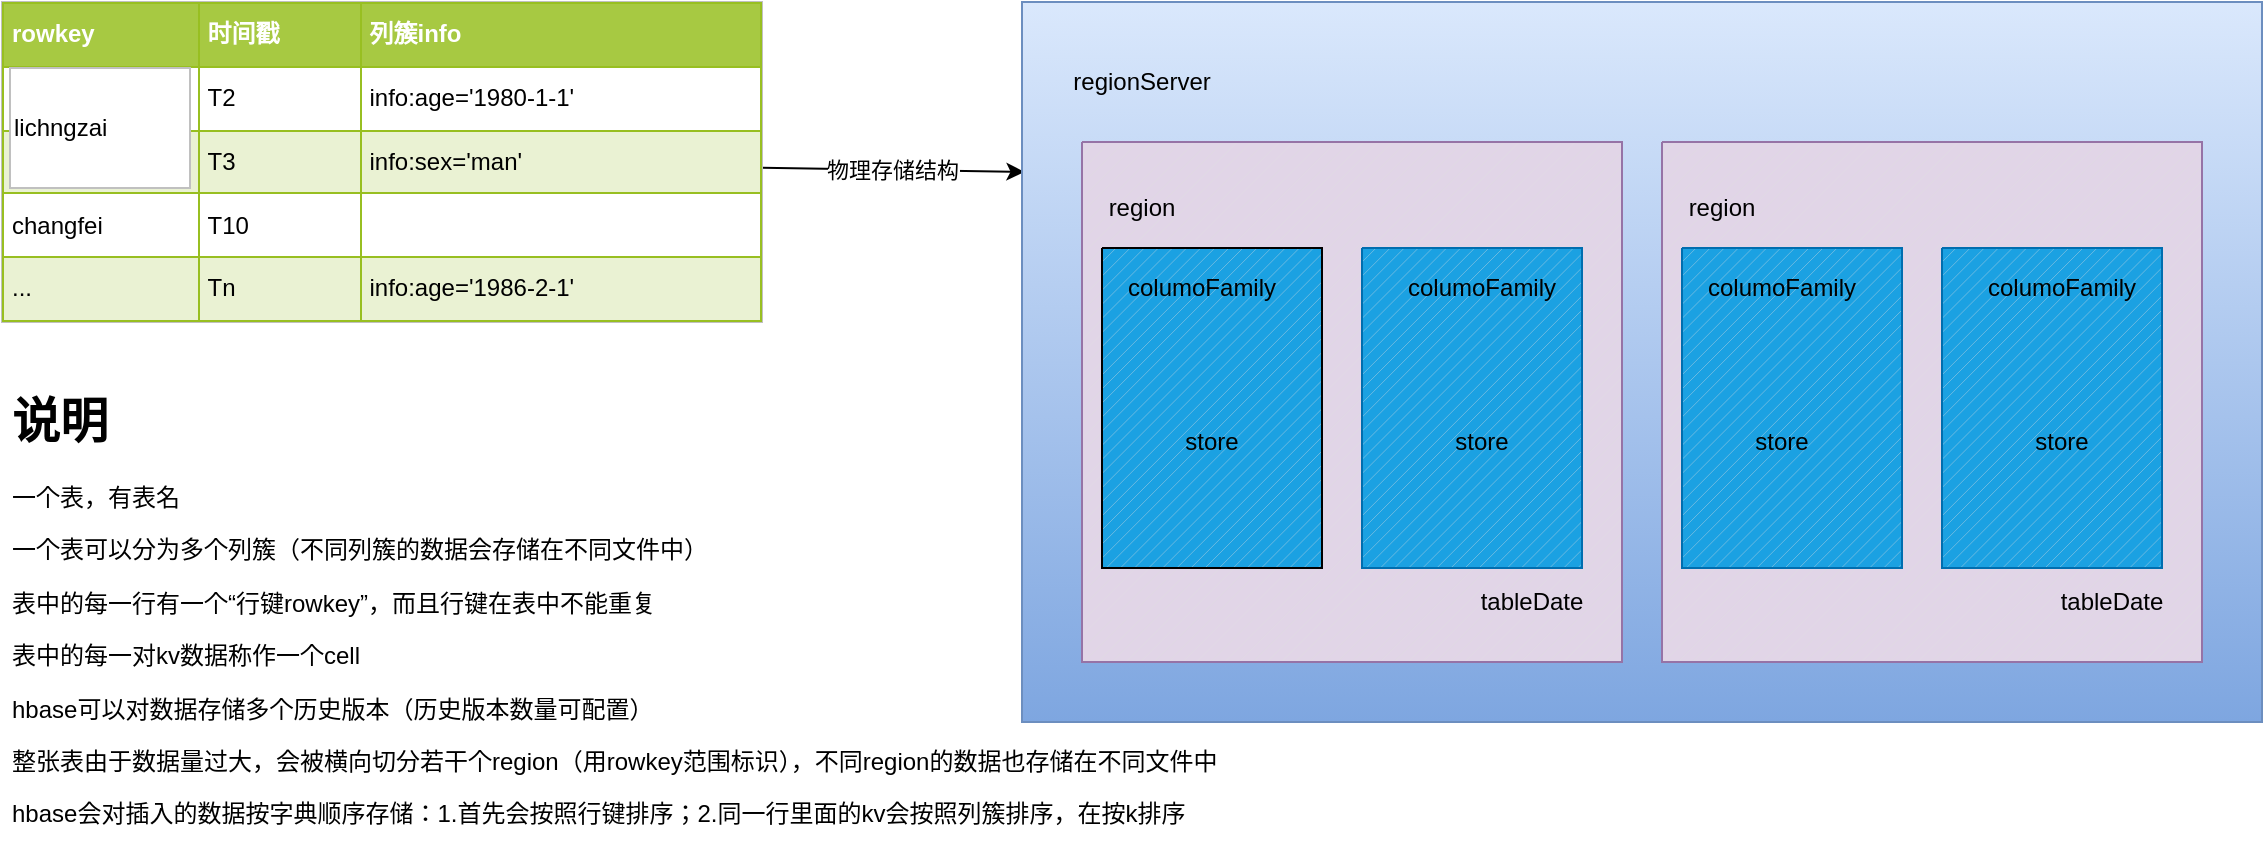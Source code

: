 <mxfile version="13.1.0" type="github">
  <diagram id="2Z2heoTGFe1Qs4jh3SYo" name="第 1 页">
    <mxGraphModel dx="1422" dy="745" grid="1" gridSize="10" guides="1" tooltips="1" connect="1" arrows="1" fold="1" page="1" pageScale="1" pageWidth="827" pageHeight="1169" math="0" shadow="0">
      <root>
        <mxCell id="0" />
        <mxCell id="1" parent="0" />
        <mxCell id="PbBiNdgr8S9KA7dD1dcD-2" value="&lt;h1&gt;说明&lt;/h1&gt;&lt;p&gt;一个表，有表名&lt;/p&gt;&lt;p&gt;一个表可以分为多个列簇（不同列簇的数据会存储在不同文件中）&lt;/p&gt;&lt;p&gt;表中的每一行有一个“行键rowkey”，而且行键在表中不能重复&lt;/p&gt;&lt;p&gt;表中的每一对kv数据称作一个cell&lt;/p&gt;&lt;p&gt;hbase可以对数据存储多个历史版本（历史版本数量可配置）&lt;/p&gt;&lt;p&gt;整张表由于数据量过大，会被横向切分若干个region（用rowkey范围标识），不同region的数据也存储在不同文件中&lt;/p&gt;&lt;p&gt;hbase会对插入的数据按字典顺序存储：1.首先会按照行键排序；2.同一行里面的kv会按照列簇排序，在按k排序&lt;/p&gt;&lt;p&gt;&lt;br&gt;&lt;/p&gt;" style="text;html=1;strokeColor=none;fillColor=none;spacing=5;spacingTop=-20;whiteSpace=wrap;overflow=hidden;rounded=0;" vertex="1" parent="1">
          <mxGeometry x="100" y="300" width="630" height="240" as="geometry" />
        </mxCell>
        <mxCell id="PbBiNdgr8S9KA7dD1dcD-53" value="物理存储结构" style="edgeStyle=none;rounded=0;orthogonalLoop=1;jettySize=auto;html=1;entryX=0.002;entryY=0.236;entryDx=0;entryDy=0;entryPerimeter=0;" edge="1" parent="1" source="PbBiNdgr8S9KA7dD1dcD-8" target="PbBiNdgr8S9KA7dD1dcD-23">
          <mxGeometry relative="1" as="geometry" />
        </mxCell>
        <mxCell id="PbBiNdgr8S9KA7dD1dcD-8" value="&lt;table border=&quot;1&quot; width=&quot;100%&quot; cellpadding=&quot;4&quot; style=&quot;width: 100% ; height: 100% ; border-collapse: collapse&quot;&gt;&lt;tbody&gt;&lt;tr style=&quot;background-color: #a7c942 ; color: #ffffff ; border: 1px solid #98bf21&quot;&gt;&lt;th align=&quot;left&quot;&gt;rowkey&lt;/th&gt;&lt;th align=&quot;left&quot;&gt;时间戳&lt;/th&gt;&lt;th align=&quot;left&quot;&gt;列簇info&lt;/th&gt;&lt;/tr&gt;&lt;tr style=&quot;border: 1px solid #98bf21&quot;&gt;&lt;td&gt;Value 1&lt;/td&gt;&lt;td&gt;T2&lt;/td&gt;&lt;td&gt;info:age=&#39;1980-1-1&#39;&lt;/td&gt;&lt;/tr&gt;&lt;tr style=&quot;background-color: #eaf2d3 ; border: 1px solid #98bf21&quot;&gt;&lt;td&gt;Value 4&lt;/td&gt;&lt;td&gt;T3&lt;/td&gt;&lt;td&gt;info:sex=&#39;man&#39;&lt;/td&gt;&lt;/tr&gt;&lt;tr style=&quot;border: 1px solid #98bf21&quot;&gt;&lt;td&gt;changfei&lt;/td&gt;&lt;td&gt;T10&lt;/td&gt;&lt;td&gt;&lt;br&gt;&lt;/td&gt;&lt;/tr&gt;&lt;tr style=&quot;background-color: #eaf2d3 ; border: 1px solid #98bf21&quot;&gt;&lt;td&gt;...&lt;/td&gt;&lt;td&gt;Tn&lt;/td&gt;&lt;td&gt;info:age=&#39;1986-2-1&#39;&lt;/td&gt;&lt;/tr&gt;&lt;/tbody&gt;&lt;/table&gt;" style="text;html=1;strokeColor=#c0c0c0;fillColor=#ffffff;overflow=fill;rounded=0;align=left;" vertex="1" parent="1">
          <mxGeometry x="100" y="110" width="380" height="160" as="geometry" />
        </mxCell>
        <mxCell id="PbBiNdgr8S9KA7dD1dcD-22" value="lichngzai" style="rounded=0;whiteSpace=wrap;html=1;comic=0;strokeColor=#c0c0c0;gradientColor=none;align=left;" vertex="1" parent="1">
          <mxGeometry x="104" y="143" width="90" height="60" as="geometry" />
        </mxCell>
        <mxCell id="PbBiNdgr8S9KA7dD1dcD-23" value="" style="verticalLabelPosition=bottom;verticalAlign=top;html=1;shape=mxgraph.basic.rect;fillColor2=none;strokeWidth=1;size=20;indent=5;rounded=0;comic=0;gradientColor=#7ea6e0;align=left;fillColor=#dae8fc;strokeColor=#6c8ebf;" vertex="1" parent="1">
          <mxGeometry x="610" y="110" width="620" height="360" as="geometry" />
        </mxCell>
        <mxCell id="PbBiNdgr8S9KA7dD1dcD-24" value="" style="verticalLabelPosition=bottom;verticalAlign=top;html=1;shape=mxgraph.basic.patternFillRect;fillStyle=diag;step=5;fillStrokeWidth=0.2;fillStrokeColor=#dddddd;rounded=0;comic=0;strokeColor=#9673a6;align=left;fillColor=#e1d5e7;" vertex="1" parent="1">
          <mxGeometry x="640" y="180" width="270" height="260" as="geometry" />
        </mxCell>
        <mxCell id="PbBiNdgr8S9KA7dD1dcD-26" value="" style="verticalLabelPosition=bottom;verticalAlign=top;html=1;shape=mxgraph.basic.patternFillRect;fillStyle=diag;step=5;fillStrokeWidth=0.2;fillStrokeColor=#dddddd;rounded=0;comic=0;strokeColor=none;align=left;fillColor=#1ba1e2;fontColor=#ffffff;shadow=0;" vertex="1" parent="1">
          <mxGeometry x="650" y="233" width="110" height="160" as="geometry" />
        </mxCell>
        <mxCell id="PbBiNdgr8S9KA7dD1dcD-37" value="" style="verticalLabelPosition=bottom;verticalAlign=top;html=1;shape=mxgraph.basic.patternFillRect;fillStyle=diag;step=5;fillStrokeWidth=0.2;fillStrokeColor=#dddddd;rounded=0;comic=0;strokeColor=#006EAF;align=left;fillColor=#1ba1e2;fontColor=#ffffff;" vertex="1" parent="1">
          <mxGeometry x="780" y="233" width="110" height="160" as="geometry" />
        </mxCell>
        <mxCell id="PbBiNdgr8S9KA7dD1dcD-30" value="regionServer" style="text;html=1;strokeColor=none;fillColor=none;align=center;verticalAlign=middle;whiteSpace=wrap;rounded=0;comic=0;" vertex="1" parent="1">
          <mxGeometry x="650" y="140" width="40" height="20" as="geometry" />
        </mxCell>
        <mxCell id="PbBiNdgr8S9KA7dD1dcD-31" value="region" style="text;html=1;strokeColor=none;fillColor=none;align=center;verticalAlign=middle;whiteSpace=wrap;rounded=0;comic=0;" vertex="1" parent="1">
          <mxGeometry x="650" y="203" width="40" height="20" as="geometry" />
        </mxCell>
        <mxCell id="PbBiNdgr8S9KA7dD1dcD-33" value="tableDate" style="text;html=1;strokeColor=none;fillColor=none;align=center;verticalAlign=middle;whiteSpace=wrap;rounded=0;comic=0;" vertex="1" parent="1">
          <mxGeometry x="845" y="400" width="40" height="20" as="geometry" />
        </mxCell>
        <mxCell id="PbBiNdgr8S9KA7dD1dcD-36" value="columoFamily" style="text;html=1;strokeColor=none;fillColor=none;align=center;verticalAlign=middle;whiteSpace=wrap;rounded=0;comic=0;" vertex="1" parent="1">
          <mxGeometry x="680" y="243" width="40" height="20" as="geometry" />
        </mxCell>
        <mxCell id="PbBiNdgr8S9KA7dD1dcD-41" value="" style="verticalLabelPosition=bottom;verticalAlign=top;html=1;shape=mxgraph.basic.patternFillRect;fillStyle=diag;step=5;fillStrokeWidth=0.2;fillStrokeColor=#dddddd;rounded=0;comic=0;strokeColor=#9673a6;align=left;fillColor=#e1d5e7;" vertex="1" parent="1">
          <mxGeometry x="930" y="180" width="270" height="260" as="geometry" />
        </mxCell>
        <mxCell id="PbBiNdgr8S9KA7dD1dcD-42" value="" style="verticalLabelPosition=bottom;verticalAlign=top;html=1;shape=mxgraph.basic.patternFillRect;fillStyle=diag;step=5;fillStrokeWidth=0.2;fillStrokeColor=#dddddd;rounded=0;comic=0;strokeColor=#006EAF;align=left;fillColor=#1ba1e2;fontColor=#ffffff;" vertex="1" parent="1">
          <mxGeometry x="940" y="233" width="110" height="160" as="geometry" />
        </mxCell>
        <mxCell id="PbBiNdgr8S9KA7dD1dcD-43" value="" style="verticalLabelPosition=bottom;verticalAlign=top;html=1;shape=mxgraph.basic.patternFillRect;fillStyle=diag;step=5;fillStrokeWidth=0.2;fillStrokeColor=#dddddd;rounded=0;comic=0;strokeColor=#006EAF;align=left;fillColor=#1ba1e2;fontColor=#ffffff;" vertex="1" parent="1">
          <mxGeometry x="1070" y="233" width="110" height="160" as="geometry" />
        </mxCell>
        <mxCell id="PbBiNdgr8S9KA7dD1dcD-44" value="region" style="text;html=1;strokeColor=none;fillColor=none;align=center;verticalAlign=middle;whiteSpace=wrap;rounded=0;comic=0;" vertex="1" parent="1">
          <mxGeometry x="940" y="203" width="40" height="20" as="geometry" />
        </mxCell>
        <mxCell id="PbBiNdgr8S9KA7dD1dcD-45" value="tableDate" style="text;html=1;strokeColor=none;fillColor=none;align=center;verticalAlign=middle;whiteSpace=wrap;rounded=0;comic=0;" vertex="1" parent="1">
          <mxGeometry x="1135" y="400" width="40" height="20" as="geometry" />
        </mxCell>
        <mxCell id="PbBiNdgr8S9KA7dD1dcD-46" value="columoFamily" style="text;html=1;strokeColor=none;fillColor=none;align=center;verticalAlign=middle;whiteSpace=wrap;rounded=0;comic=0;" vertex="1" parent="1">
          <mxGeometry x="970" y="243" width="40" height="20" as="geometry" />
        </mxCell>
        <mxCell id="PbBiNdgr8S9KA7dD1dcD-47" value="columoFamily" style="text;html=1;strokeColor=none;fillColor=none;align=center;verticalAlign=middle;whiteSpace=wrap;rounded=0;comic=0;" vertex="1" parent="1">
          <mxGeometry x="820" y="243" width="40" height="20" as="geometry" />
        </mxCell>
        <mxCell id="PbBiNdgr8S9KA7dD1dcD-48" value="columoFamily" style="text;html=1;strokeColor=none;fillColor=none;align=center;verticalAlign=middle;whiteSpace=wrap;rounded=0;comic=0;" vertex="1" parent="1">
          <mxGeometry x="1110" y="243" width="40" height="20" as="geometry" />
        </mxCell>
        <mxCell id="PbBiNdgr8S9KA7dD1dcD-49" value="store" style="text;html=1;strokeColor=none;fillColor=none;align=center;verticalAlign=middle;whiteSpace=wrap;rounded=0;shadow=0;comic=0;" vertex="1" parent="1">
          <mxGeometry x="685" y="320" width="40" height="20" as="geometry" />
        </mxCell>
        <mxCell id="PbBiNdgr8S9KA7dD1dcD-50" value="store" style="text;html=1;strokeColor=none;fillColor=none;align=center;verticalAlign=middle;whiteSpace=wrap;rounded=0;shadow=0;comic=0;" vertex="1" parent="1">
          <mxGeometry x="820" y="320" width="40" height="20" as="geometry" />
        </mxCell>
        <mxCell id="PbBiNdgr8S9KA7dD1dcD-51" value="store" style="text;html=1;strokeColor=none;fillColor=none;align=center;verticalAlign=middle;whiteSpace=wrap;rounded=0;shadow=0;comic=0;" vertex="1" parent="1">
          <mxGeometry x="970" y="320" width="40" height="20" as="geometry" />
        </mxCell>
        <mxCell id="PbBiNdgr8S9KA7dD1dcD-52" value="store" style="text;html=1;strokeColor=none;fillColor=none;align=center;verticalAlign=middle;whiteSpace=wrap;rounded=0;shadow=0;comic=0;" vertex="1" parent="1">
          <mxGeometry x="1110" y="320" width="40" height="20" as="geometry" />
        </mxCell>
      </root>
    </mxGraphModel>
  </diagram>
</mxfile>
